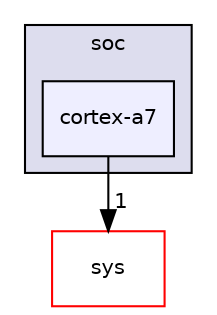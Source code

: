 digraph "src/sys/arm/soc/cortex-a7" {
  compound=true
  node [ fontsize="10", fontname="Helvetica"];
  edge [ labelfontsize="10", labelfontname="Helvetica"];
  subgraph clusterdir_5ad754ae98f32b393e26c48d03c0f17d {
    graph [ bgcolor="#ddddee", pencolor="black", label="soc" fontname="Helvetica", fontsize="10", URL="dir_5ad754ae98f32b393e26c48d03c0f17d.html"]
  dir_e6306f09eac0903239a08a8beedbbde7 [shape=box, label="cortex-a7", style="filled", fillcolor="#eeeeff", pencolor="black", URL="dir_e6306f09eac0903239a08a8beedbbde7.html"];
  }
  dir_c529fe1005f766361284165817aae3f9 [shape=box label="sys" fillcolor="white" style="filled" color="red" URL="dir_c529fe1005f766361284165817aae3f9.html"];
  dir_e6306f09eac0903239a08a8beedbbde7->dir_c529fe1005f766361284165817aae3f9 [headlabel="1", labeldistance=1.5 headhref="dir_000012_000027.html"];
}
